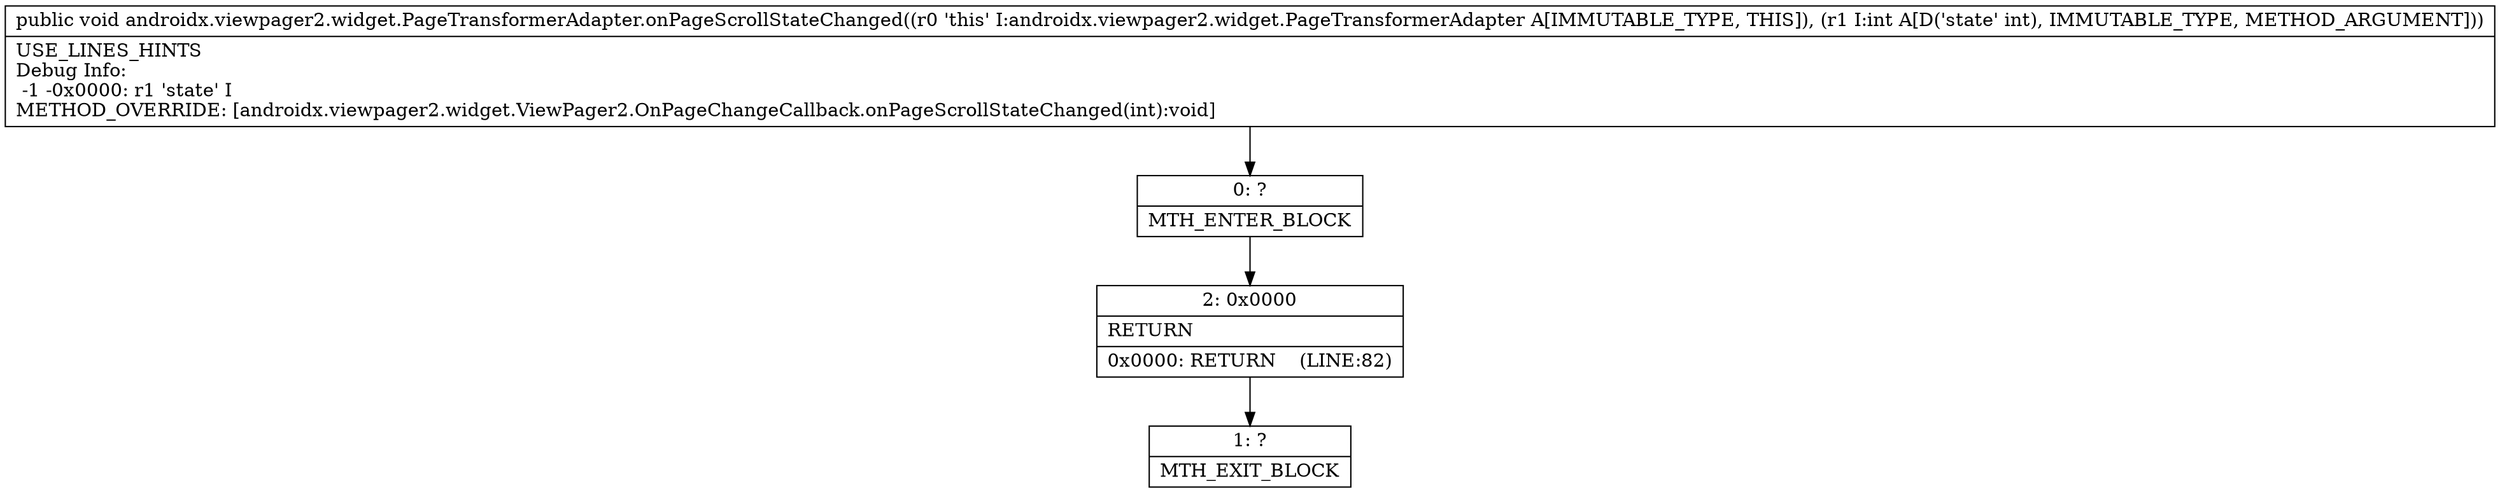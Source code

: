 digraph "CFG forandroidx.viewpager2.widget.PageTransformerAdapter.onPageScrollStateChanged(I)V" {
Node_0 [shape=record,label="{0\:\ ?|MTH_ENTER_BLOCK\l}"];
Node_2 [shape=record,label="{2\:\ 0x0000|RETURN\l|0x0000: RETURN    (LINE:82)\l}"];
Node_1 [shape=record,label="{1\:\ ?|MTH_EXIT_BLOCK\l}"];
MethodNode[shape=record,label="{public void androidx.viewpager2.widget.PageTransformerAdapter.onPageScrollStateChanged((r0 'this' I:androidx.viewpager2.widget.PageTransformerAdapter A[IMMUTABLE_TYPE, THIS]), (r1 I:int A[D('state' int), IMMUTABLE_TYPE, METHOD_ARGUMENT]))  | USE_LINES_HINTS\lDebug Info:\l  \-1 \-0x0000: r1 'state' I\lMETHOD_OVERRIDE: [androidx.viewpager2.widget.ViewPager2.OnPageChangeCallback.onPageScrollStateChanged(int):void]\l}"];
MethodNode -> Node_0;Node_0 -> Node_2;
Node_2 -> Node_1;
}

